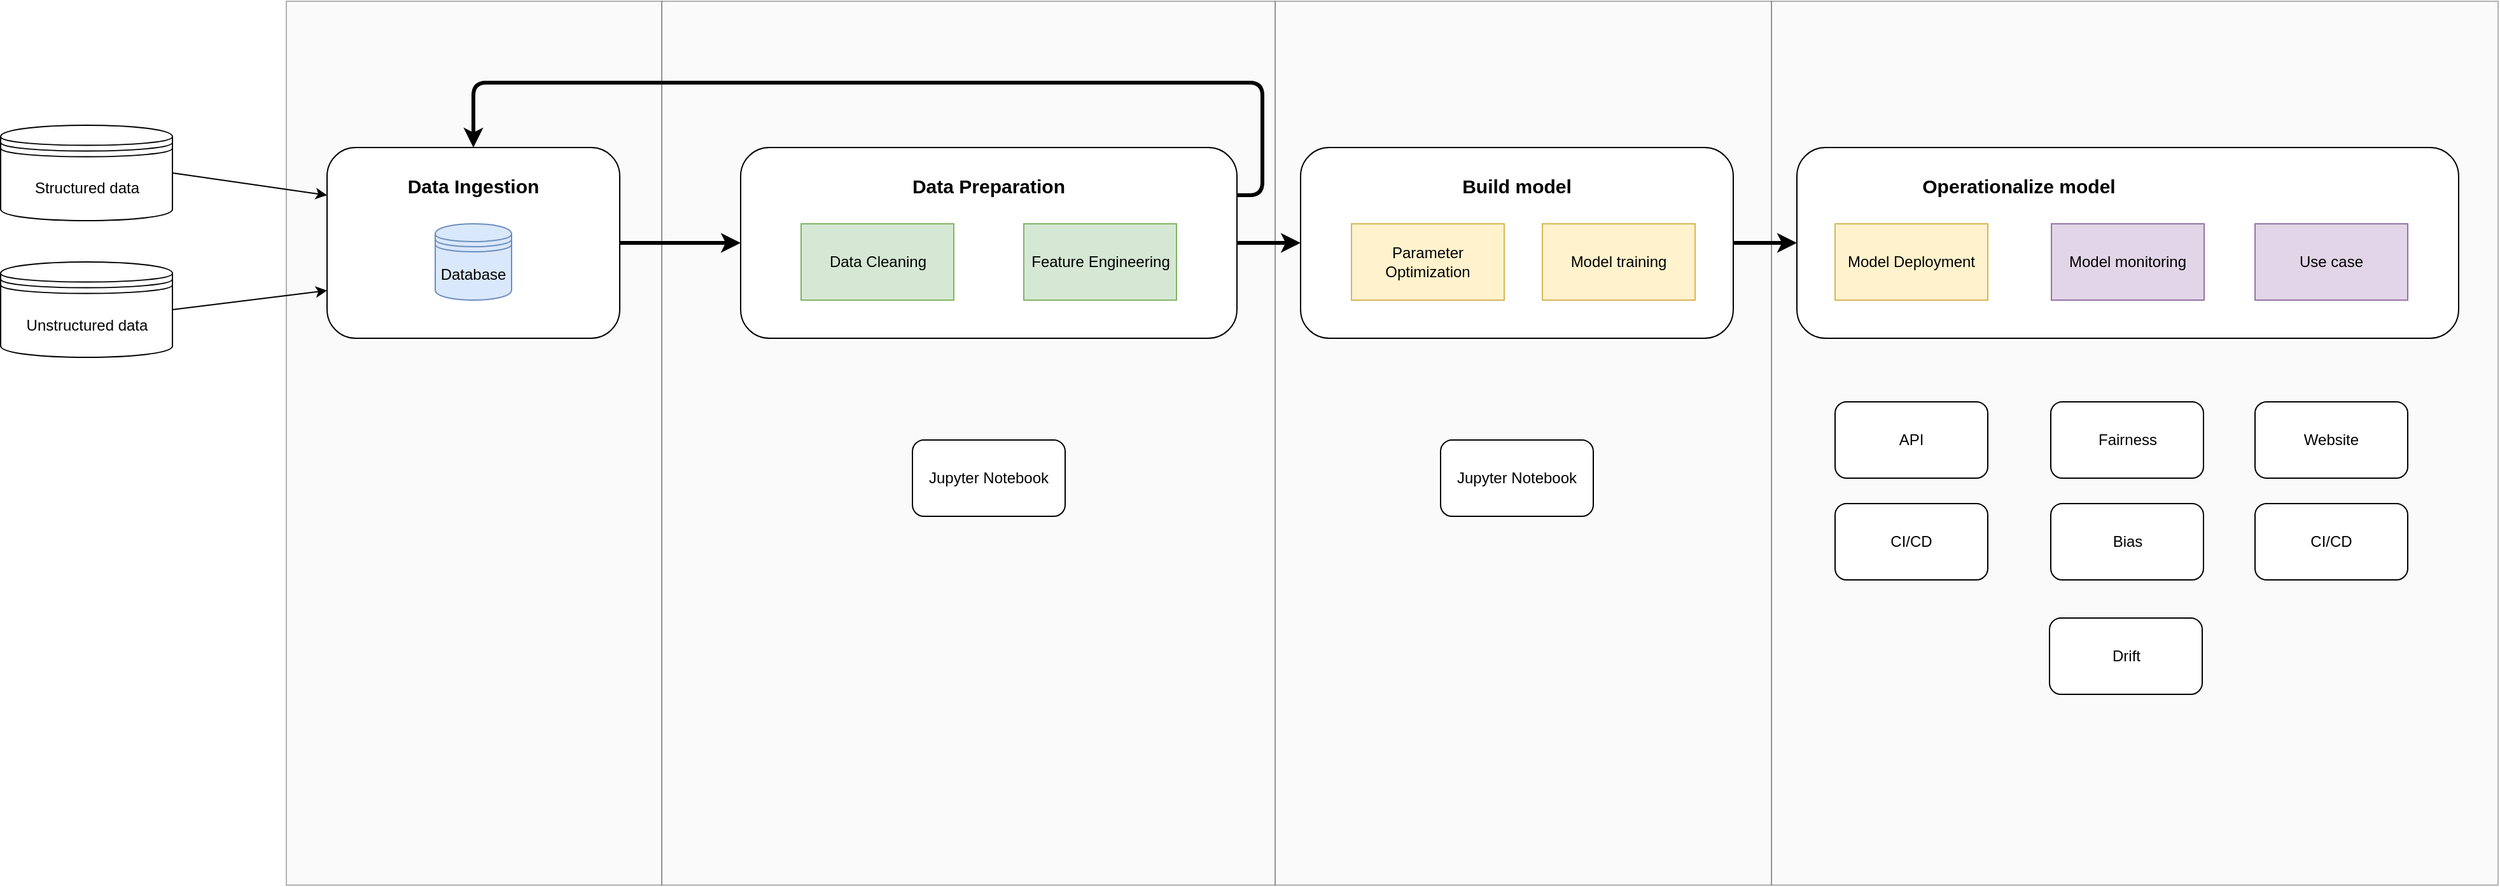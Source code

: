 <mxfile version="12.1.6" type="device" pages="1"><diagram id="UdGAdDEJSyyYJbpU4xct" name="Page-1"><mxGraphModel dx="3157" dy="2947" grid="1" gridSize="10" guides="1" tooltips="1" connect="1" arrows="1" fold="1" page="1" pageScale="1" pageWidth="827" pageHeight="1169" math="0" shadow="0"><root><mxCell id="0"/><mxCell id="1" parent="0"/><mxCell id="IGVJ8Vz5LGz02qvAotLp-26" value="" style="rounded=0;whiteSpace=wrap;html=1;fillColor=#f5f5f5;strokeColor=#666666;fontColor=#333333;opacity=50;" vertex="1" parent="1"><mxGeometry x="910" y="-105" width="571" height="695" as="geometry"/></mxCell><mxCell id="IGVJ8Vz5LGz02qvAotLp-25" value="" style="rounded=0;whiteSpace=wrap;html=1;fillColor=#f5f5f5;strokeColor=#666666;fontColor=#333333;opacity=50;" vertex="1" parent="1"><mxGeometry x="520" y="-105" width="390" height="695" as="geometry"/></mxCell><mxCell id="IGVJ8Vz5LGz02qvAotLp-24" value="" style="rounded=0;whiteSpace=wrap;html=1;fillColor=#f5f5f5;strokeColor=#666666;fontColor=#333333;opacity=50;" vertex="1" parent="1"><mxGeometry x="38" y="-105" width="482" height="695" as="geometry"/></mxCell><mxCell id="IGVJ8Vz5LGz02qvAotLp-23" value="" style="rounded=0;whiteSpace=wrap;html=1;fillColor=#f5f5f5;strokeColor=#666666;fontColor=#333333;opacity=50;" vertex="1" parent="1"><mxGeometry x="-257" y="-105" width="295" height="695" as="geometry"/></mxCell><mxCell id="mwmiNPUkpZYSzUFOsRAI-22" value="" style="rounded=1;whiteSpace=wrap;html=1;" parent="1" vertex="1"><mxGeometry x="930" y="10" width="520" height="150" as="geometry"/></mxCell><mxCell id="mwmiNPUkpZYSzUFOsRAI-21" style="edgeStyle=orthogonalEdgeStyle;rounded=0;orthogonalLoop=1;jettySize=auto;html=1;exitX=1;exitY=0.5;exitDx=0;exitDy=0;entryX=0;entryY=0.5;entryDx=0;entryDy=0;fontSize=15;strokeWidth=3;" parent="1" source="mwmiNPUkpZYSzUFOsRAI-18" target="mwmiNPUkpZYSzUFOsRAI-6" edge="1"><mxGeometry relative="1" as="geometry"/></mxCell><mxCell id="IGVJ8Vz5LGz02qvAotLp-10" style="edgeStyle=orthogonalEdgeStyle;rounded=1;orthogonalLoop=1;jettySize=auto;html=1;exitX=1;exitY=0.25;exitDx=0;exitDy=0;entryX=0.5;entryY=0;entryDx=0;entryDy=0;strokeWidth=3;" edge="1" parent="1" source="mwmiNPUkpZYSzUFOsRAI-18" target="mwmiNPUkpZYSzUFOsRAI-13"><mxGeometry relative="1" as="geometry"><Array as="points"><mxPoint x="510" y="48"/><mxPoint x="510" y="-41"/><mxPoint x="-110" y="-41"/></Array></mxGeometry></mxCell><mxCell id="mwmiNPUkpZYSzUFOsRAI-18" value="" style="rounded=1;whiteSpace=wrap;html=1;" parent="1" vertex="1"><mxGeometry x="100" y="10" width="390" height="150" as="geometry"/></mxCell><mxCell id="IGVJ8Vz5LGz02qvAotLp-1" style="edgeStyle=orthogonalEdgeStyle;rounded=0;orthogonalLoop=1;jettySize=auto;html=1;exitX=1;exitY=0.5;exitDx=0;exitDy=0;entryX=0;entryY=0.5;entryDx=0;entryDy=0;strokeWidth=3;" edge="1" parent="1" source="mwmiNPUkpZYSzUFOsRAI-6" target="mwmiNPUkpZYSzUFOsRAI-22"><mxGeometry relative="1" as="geometry"/></mxCell><mxCell id="mwmiNPUkpZYSzUFOsRAI-6" value="" style="rounded=1;whiteSpace=wrap;html=1;" parent="1" vertex="1"><mxGeometry x="540" y="10" width="340" height="150" as="geometry"/></mxCell><mxCell id="mwmiNPUkpZYSzUFOsRAI-1" value="Data Cleaning" style="rounded=0;whiteSpace=wrap;html=1;fillColor=#d5e8d4;strokeColor=#82b366;" parent="1" vertex="1"><mxGeometry x="147.5" y="70" width="120" height="60" as="geometry"/></mxCell><mxCell id="mwmiNPUkpZYSzUFOsRAI-2" value="Model training" style="rounded=0;whiteSpace=wrap;html=1;fillColor=#fff2cc;strokeColor=#d6b656;" parent="1" vertex="1"><mxGeometry x="730" y="70" width="120" height="60" as="geometry"/></mxCell><mxCell id="mwmiNPUkpZYSzUFOsRAI-3" value="Feature Engineering" style="rounded=0;whiteSpace=wrap;html=1;fillColor=#d5e8d4;strokeColor=#82b366;" parent="1" vertex="1"><mxGeometry x="322.5" y="70" width="120" height="60" as="geometry"/></mxCell><mxCell id="mwmiNPUkpZYSzUFOsRAI-4" value="Model Deployment" style="rounded=0;whiteSpace=wrap;html=1;fillColor=#fff2cc;strokeColor=#d6b656;" parent="1" vertex="1"><mxGeometry x="960" y="70" width="120" height="60" as="geometry"/></mxCell><mxCell id="mwmiNPUkpZYSzUFOsRAI-5" value="Model monitoring" style="rounded=0;whiteSpace=wrap;html=1;fillColor=#e1d5e7;strokeColor=#9673a6;" parent="1" vertex="1"><mxGeometry x="1130" y="70" width="120" height="60" as="geometry"/></mxCell><mxCell id="mwmiNPUkpZYSzUFOsRAI-7" value="Build model" style="text;html=1;strokeColor=none;fillColor=none;align=center;verticalAlign=middle;whiteSpace=wrap;rounded=0;fontSize=15;fontStyle=1" parent="1" vertex="1"><mxGeometry x="646" y="30" width="128" height="20" as="geometry"/></mxCell><mxCell id="mwmiNPUkpZYSzUFOsRAI-20" style="edgeStyle=orthogonalEdgeStyle;rounded=0;orthogonalLoop=1;jettySize=auto;html=1;exitX=1;exitY=0.5;exitDx=0;exitDy=0;entryX=0;entryY=0.5;entryDx=0;entryDy=0;fontSize=15;strokeWidth=3;" parent="1" source="mwmiNPUkpZYSzUFOsRAI-13" target="mwmiNPUkpZYSzUFOsRAI-18" edge="1"><mxGeometry relative="1" as="geometry"/></mxCell><mxCell id="mwmiNPUkpZYSzUFOsRAI-13" value="" style="rounded=1;whiteSpace=wrap;html=1;" parent="1" vertex="1"><mxGeometry x="-225" y="10" width="230" height="150" as="geometry"/></mxCell><mxCell id="mwmiNPUkpZYSzUFOsRAI-15" value="Database" style="shape=datastore;whiteSpace=wrap;html=1;fillColor=#dae8fc;strokeColor=#6c8ebf;" parent="1" vertex="1"><mxGeometry x="-140" y="70" width="60" height="60" as="geometry"/></mxCell><mxCell id="mwmiNPUkpZYSzUFOsRAI-16" value="Data Ingestion" style="text;html=1;strokeColor=none;fillColor=none;align=center;verticalAlign=middle;whiteSpace=wrap;rounded=0;fontSize=15;fontStyle=1" parent="1" vertex="1"><mxGeometry x="-175" y="30" width="130" height="20" as="geometry"/></mxCell><mxCell id="mwmiNPUkpZYSzUFOsRAI-19" value="Data Preparation" style="text;html=1;strokeColor=none;fillColor=none;align=center;verticalAlign=middle;whiteSpace=wrap;rounded=0;fontSize=15;fontStyle=1" parent="1" vertex="1"><mxGeometry x="205" y="30" width="180" height="20" as="geometry"/></mxCell><mxCell id="mwmiNPUkpZYSzUFOsRAI-23" value="Operationalize model" style="text;html=1;strokeColor=none;fillColor=none;align=center;verticalAlign=middle;whiteSpace=wrap;rounded=0;fontSize=15;fontStyle=1" parent="1" vertex="1"><mxGeometry x="1020" y="30" width="169" height="20" as="geometry"/></mxCell><mxCell id="IGVJ8Vz5LGz02qvAotLp-2" value="Parameter Optimization" style="rounded=0;whiteSpace=wrap;html=1;fillColor=#fff2cc;strokeColor=#d6b656;" vertex="1" parent="1"><mxGeometry x="580" y="70" width="120" height="60" as="geometry"/></mxCell><mxCell id="IGVJ8Vz5LGz02qvAotLp-3" value="CI/CD" style="rounded=1;whiteSpace=wrap;html=1;" vertex="1" parent="1"><mxGeometry x="960" y="290" width="120" height="60" as="geometry"/></mxCell><mxCell id="IGVJ8Vz5LGz02qvAotLp-5" value="Fairness" style="rounded=1;whiteSpace=wrap;html=1;" vertex="1" parent="1"><mxGeometry x="1129.5" y="210" width="120" height="60" as="geometry"/></mxCell><mxCell id="IGVJ8Vz5LGz02qvAotLp-6" value="Bias" style="rounded=1;whiteSpace=wrap;html=1;" vertex="1" parent="1"><mxGeometry x="1129.5" y="290" width="120" height="60" as="geometry"/></mxCell><mxCell id="IGVJ8Vz5LGz02qvAotLp-7" value="Drift" style="rounded=1;whiteSpace=wrap;html=1;" vertex="1" parent="1"><mxGeometry x="1128.5" y="380" width="120" height="60" as="geometry"/></mxCell><mxCell id="IGVJ8Vz5LGz02qvAotLp-8" value="Jupyter Notebook" style="rounded=1;whiteSpace=wrap;html=1;" vertex="1" parent="1"><mxGeometry x="235" y="240" width="120" height="60" as="geometry"/></mxCell><mxCell id="IGVJ8Vz5LGz02qvAotLp-11" value="Website" style="rounded=1;whiteSpace=wrap;html=1;" vertex="1" parent="1"><mxGeometry x="1290" y="210" width="120" height="60" as="geometry"/></mxCell><mxCell id="IGVJ8Vz5LGz02qvAotLp-12" value="Use case" style="rounded=0;whiteSpace=wrap;html=1;fillColor=#e1d5e7;strokeColor=#9673a6;" vertex="1" parent="1"><mxGeometry x="1290" y="70" width="120" height="60" as="geometry"/></mxCell><mxCell id="IGVJ8Vz5LGz02qvAotLp-13" value="API" style="rounded=1;whiteSpace=wrap;html=1;" vertex="1" parent="1"><mxGeometry x="960" y="210" width="120" height="60" as="geometry"/></mxCell><mxCell id="IGVJ8Vz5LGz02qvAotLp-14" value="CI/CD" style="rounded=1;whiteSpace=wrap;html=1;" vertex="1" parent="1"><mxGeometry x="1290" y="290" width="120" height="60" as="geometry"/></mxCell><mxCell id="IGVJ8Vz5LGz02qvAotLp-21" style="edgeStyle=none;orthogonalLoop=1;jettySize=auto;html=1;exitX=1;exitY=0.5;exitDx=0;exitDy=0;entryX=0;entryY=0.75;entryDx=0;entryDy=0;strokeColor=#000000;" edge="1" parent="1" source="IGVJ8Vz5LGz02qvAotLp-16" target="mwmiNPUkpZYSzUFOsRAI-13"><mxGeometry relative="1" as="geometry"/></mxCell><mxCell id="IGVJ8Vz5LGz02qvAotLp-16" value="Unstructured data" style="shape=datastore;whiteSpace=wrap;html=1;" vertex="1" parent="1"><mxGeometry x="-481.5" y="100" width="135" height="75" as="geometry"/></mxCell><mxCell id="IGVJ8Vz5LGz02qvAotLp-20" style="edgeStyle=none;orthogonalLoop=1;jettySize=auto;html=1;exitX=1;exitY=0.5;exitDx=0;exitDy=0;entryX=0;entryY=0.25;entryDx=0;entryDy=0;strokeColor=#000000;" edge="1" parent="1" source="IGVJ8Vz5LGz02qvAotLp-17" target="mwmiNPUkpZYSzUFOsRAI-13"><mxGeometry relative="1" as="geometry"/></mxCell><mxCell id="IGVJ8Vz5LGz02qvAotLp-17" value="Structured data" style="shape=datastore;whiteSpace=wrap;html=1;" vertex="1" parent="1"><mxGeometry x="-481.5" y="-7.5" width="135" height="75" as="geometry"/></mxCell><mxCell id="IGVJ8Vz5LGz02qvAotLp-22" value="Jupyter Notebook" style="rounded=1;whiteSpace=wrap;html=1;" vertex="1" parent="1"><mxGeometry x="650" y="240" width="120" height="60" as="geometry"/></mxCell></root></mxGraphModel></diagram></mxfile>